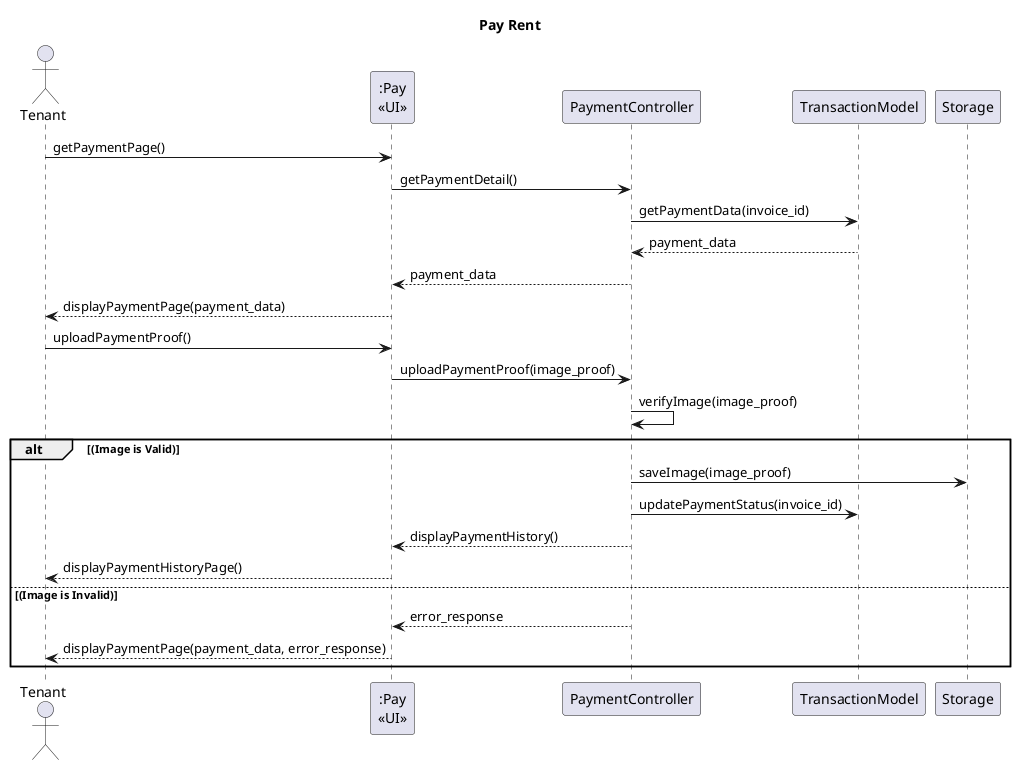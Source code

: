 @startuml
title Pay Rent
actor "Tenant" as act
participant ":Pay\n<<UI>>" as view
participant PaymentController as ctrl
participant TransactionModel as tm
participant Storage as stg

act -> view: getPaymentPage()
view -> ctrl: getPaymentDetail()
ctrl -> tm : getPaymentData(invoice_id)
ctrl <-- tm : payment_data
view <-- ctrl : payment_data
act <-- view : displayPaymentPage(payment_data) 

act -> view : uploadPaymentProof()
view -> ctrl:  uploadPaymentProof(image_proof)
ctrl -> ctrl: verifyImage(image_proof)
alt (Image is Valid) 
    ctrl -> stg : saveImage(image_proof)
    ctrl -> tm: updatePaymentStatus(invoice_id)
    view <-- ctrl : displayPaymentHistory()
    act <-- view: displayPaymentHistoryPage()
else (Image is Invalid)
    view <-- ctrl : error_response
    act <-- view: displayPaymentPage(payment_data, error_response) 
end
@enduml